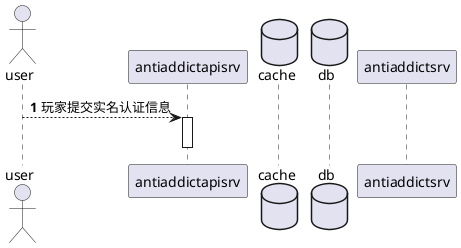 @startuml
'https://plantuml.com/sequence-diagram

autonumber

actor user
participant antiaddictapisrv
database cache
database db
participant antiaddictsrv


user-->antiaddictapisrv:玩家提交实名认证信息
activate antiaddictapisrv

deactivate antiaddictapisrv


@enduml